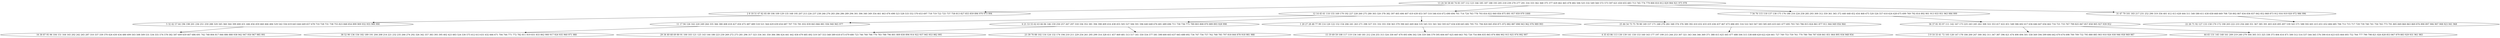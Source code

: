 digraph true_tree {
	"0" -> "1"
	"0" -> "2"
	"0" -> "3"
	"2" -> "4"
	"0" -> "5"
	"1" -> "6"
	"2" -> "7"
	"7" -> "8"
	"3" -> "9"
	"9" -> "10"
	"7" -> "11"
	"4" -> "12"
	"2" -> "13"
	"13" -> "14"
	"2" -> "15"
	"6" -> "16"
	"9" -> "17"
	"5" -> "18"
	"15" -> "19"
	"0" [label="13 24 50 58 60 74 83 107 112 123 166 185 187 188 193 205 218 239 270 277 291 316 333 362 368 375 377 429 462 465 478 482 506 525 532 549 560 572 573 597 621 650 655 683 713 745 774 779 800 810 812 829 904 921 975 978"];
	"1" [label="2 8 18 51 67 82 85 89 106 109 129 135 168 195 207 213 226 237 238 246 276 283 284 286 289 294 301 306 340 349 354 461 463 476 498 523 528 533 552 570 653 697 718 719 722 725 737 758 813 827 855 859 896 970 973 994"];
	"2" [label="12 14 45 61 110 155 169 179 192 227 228 260 275 280 303 320 378 382 397 405 406 407 419 439 453 507 510 546 616 672 690 694 701 714 724 763 778 793 816 822 840 856 875 891 957 959 979 1000"];
	"3" [label="7 56 76 115 118 137 138 175 176 186 216 224 258 285 293 309 312 359 361 365 372 440 448 452 454 468 475 520 526 557 610 624 628 675 699 769 792 814 892 901 913 933 951 963 984 999"];
	"4" [label="11 17 94 126 162 220 249 264 335 366 380 408 418 427 450 472 487 489 518 521 564 629 639 654 687 707 735 781 832 839 843 866 881 936 940 965 977"];
	"5" [label="31 47 79 101 183 217 231 252 290 319 356 401 412 413 428 444 511 540 580 611 630 658 668 669 708 720 802 807 834 836 837 842 852 868 873 912 916 919 920 972 986 996"];
	"6" [label="5 32 42 57 64 196 198 201 236 251 259 288 329 345 360 364 399 400 431 446 456 459 460 466 484 529 542 556 619 643 644 649 657 678 710 728 731 738 755 823 848 854 899 909 932 955 966 990"];
	"7" [label="6 21 53 55 62 63 66 84 146 159 250 257 267 297 318 336 352 381 394 398 409 416 438 455 505 527 584 591 596 640 648 676 681 689 696 711 730 736 775 789 803 808 870 889 893 928 998"];
	"8" [label="29 34 40 68 69 80 91 100 103 121 125 143 144 180 223 230 269 272 273 281 296 317 323 334 341 350 384 386 424 441 442 458 479 485 492 519 547 553 568 589 618 673 679 680 723 746 760 766 776 783 788 796 801 809 830 894 914 922 937 945 953 982 995"];
	"9" [label="36 37 81 93 97 111 142 167 173 225 243 245 262 308 322 353 417 422 451 548 586 602 617 636 646 647 656 662 716 721 733 767 799 825 847 857 858 905 927 939 952"];
	"10" [label="3 9 10 33 41 72 105 128 147 178 184 200 247 300 302 311 347 387 396 421 474 490 494 501 558 569 594 599 606 642 670 674 698 700 709 732 795 880 885 903 910 926 930 946 958 969 987"];
	"11" [label="23 39 70 88 102 116 124 132 174 194 210 211 229 254 261 295 299 314 328 411 457 469 481 513 517 541 550 554 577 581 598 600 603 637 665 688 692 734 747 756 757 762 768 785 797 818 844 878 918 981 988"];
	"12" [label="38 52 90 136 156 182 189 191 204 208 214 221 232 235 266 274 292 326 342 357 383 393 395 402 423 483 524 530 575 612 613 631 632 666 671 704 744 771 772 782 811 819 831 833 862 900 917 924 935 960 971 980"];
	"13" [label="1 20 27 28 48 77 99 114 120 122 152 154 206 241 263 271 298 327 331 332 355 358 363 379 390 443 449 464 535 545 551 561 562 593 627 634 638 645 682 705 751 794 820 845 850 871 872 882 887 898 943 962 976 989 993"];
	"14" [label="15 19 49 59 108 117 119 134 140 181 212 234 255 313 324 330 447 470 493 496 502 536 559 566 579 595 604 607 625 660 663 702 726 754 806 835 865 874 884 902 915 925 974 992 997"];
	"15" [label="25 46 54 73 75 78 98 149 157 171 248 278 282 348 374 376 389 392 410 432 433 435 436 437 467 473 486 491 516 522 563 567 583 585 605 633 641 677 695 703 743 786 815 824 861 877 911 944 949 956 964"];
	"16" [label="16 30 87 95 96 104 151 164 165 202 242 265 287 310 337 339 370 426 430 434 480 499 503 508 509 531 534 555 574 578 582 587 609 659 667 686 691 742 748 804 817 846 886 888 938 942 947 950 967 985 991"];
	"17" [label="44 65 131 145 148 161 209 219 240 279 304 305 315 325 338 373 404 414 471 500 512 514 537 544 565 576 590 614 623 635 664 693 752 764 777 790 798 821 826 828 853 867 879 883 929 931 961 983"];
	"18" [label="22 26 71 92 127 133 158 170 172 190 203 222 233 256 268 351 367 385 391 403 420 495 497 539 543 571 588 592 601 615 651 652 684 685 706 712 715 717 729 739 740 741 750 765 773 791 805 849 860 863 869 876 890 897 906 907 908 923 941 968"];
	"19" [label="4 35 43 86 113 130 139 141 150 153 160 163 177 197 199 215 244 253 307 321 343 344 346 369 371 388 415 425 445 477 488 504 515 538 608 620 622 626 661 727 749 753 759 761 770 780 784 787 838 841 851 864 895 934 948 954"];
}
